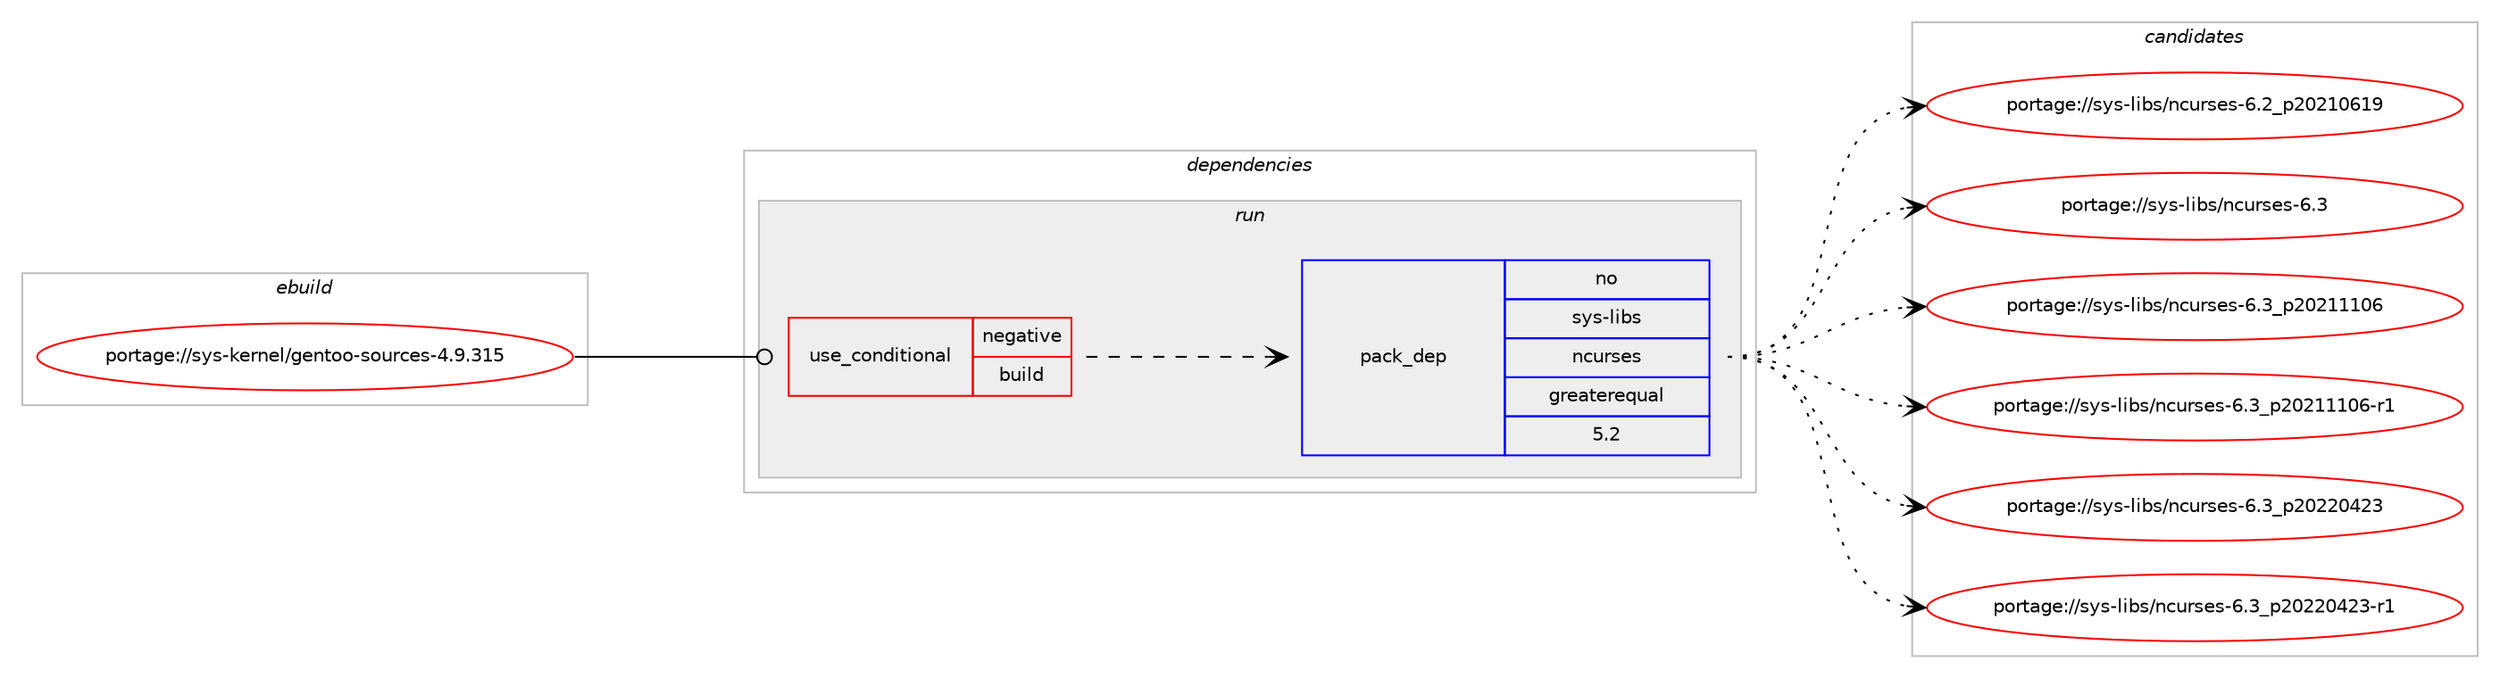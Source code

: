 digraph prolog {

# *************
# Graph options
# *************

newrank=true;
concentrate=true;
compound=true;
graph [rankdir=LR,fontname=Helvetica,fontsize=10,ranksep=1.5];#, ranksep=2.5, nodesep=0.2];
edge  [arrowhead=vee];
node  [fontname=Helvetica,fontsize=10];

# **********
# The ebuild
# **********

subgraph cluster_leftcol {
color=gray;
rank=same;
label=<<i>ebuild</i>>;
id [label="portage://sys-kernel/gentoo-sources-4.9.315", color=red, width=4, href="../sys-kernel/gentoo-sources-4.9.315.svg"];
}

# ****************
# The dependencies
# ****************

subgraph cluster_midcol {
color=gray;
label=<<i>dependencies</i>>;
subgraph cluster_compile {
fillcolor="#eeeeee";
style=filled;
label=<<i>compile</i>>;
}
subgraph cluster_compileandrun {
fillcolor="#eeeeee";
style=filled;
label=<<i>compile and run</i>>;
}
subgraph cluster_run {
fillcolor="#eeeeee";
style=filled;
label=<<i>run</i>>;
subgraph cond134 {
dependency1225 [label=<<TABLE BORDER="0" CELLBORDER="1" CELLSPACING="0" CELLPADDING="4"><TR><TD ROWSPAN="3" CELLPADDING="10">use_conditional</TD></TR><TR><TD>negative</TD></TR><TR><TD>build</TD></TR></TABLE>>, shape=none, color=red];
# *** BEGIN UNKNOWN DEPENDENCY TYPE (TODO) ***
# dependency1225 -> package_dependency(portage://sys-kernel/gentoo-sources-4.9.315,run,no,app-arch,cpio,none,[,,],[],[])
# *** END UNKNOWN DEPENDENCY TYPE (TODO) ***

# *** BEGIN UNKNOWN DEPENDENCY TYPE (TODO) ***
# dependency1225 -> package_dependency(portage://sys-kernel/gentoo-sources-4.9.315,run,no,dev-lang,perl,none,[,,],[],[])
# *** END UNKNOWN DEPENDENCY TYPE (TODO) ***

# *** BEGIN UNKNOWN DEPENDENCY TYPE (TODO) ***
# dependency1225 -> package_dependency(portage://sys-kernel/gentoo-sources-4.9.315,run,no,sys-devel,bc,none,[,,],[],[])
# *** END UNKNOWN DEPENDENCY TYPE (TODO) ***

# *** BEGIN UNKNOWN DEPENDENCY TYPE (TODO) ***
# dependency1225 -> package_dependency(portage://sys-kernel/gentoo-sources-4.9.315,run,no,sys-devel,bison,none,[,,],[],[])
# *** END UNKNOWN DEPENDENCY TYPE (TODO) ***

# *** BEGIN UNKNOWN DEPENDENCY TYPE (TODO) ***
# dependency1225 -> package_dependency(portage://sys-kernel/gentoo-sources-4.9.315,run,no,sys-devel,flex,none,[,,],[],[])
# *** END UNKNOWN DEPENDENCY TYPE (TODO) ***

# *** BEGIN UNKNOWN DEPENDENCY TYPE (TODO) ***
# dependency1225 -> package_dependency(portage://sys-kernel/gentoo-sources-4.9.315,run,no,sys-devel,make,none,[,,],[],[])
# *** END UNKNOWN DEPENDENCY TYPE (TODO) ***

subgraph pack1090 {
dependency1226 [label=<<TABLE BORDER="0" CELLBORDER="1" CELLSPACING="0" CELLPADDING="4" WIDTH="220"><TR><TD ROWSPAN="6" CELLPADDING="30">pack_dep</TD></TR><TR><TD WIDTH="110">no</TD></TR><TR><TD>sys-libs</TD></TR><TR><TD>ncurses</TD></TR><TR><TD>greaterequal</TD></TR><TR><TD>5.2</TD></TR></TABLE>>, shape=none, color=blue];
}
dependency1225:e -> dependency1226:w [weight=20,style="dashed",arrowhead="vee"];
# *** BEGIN UNKNOWN DEPENDENCY TYPE (TODO) ***
# dependency1225 -> package_dependency(portage://sys-kernel/gentoo-sources-4.9.315,run,no,virtual,libelf,none,[,,],[],[])
# *** END UNKNOWN DEPENDENCY TYPE (TODO) ***

# *** BEGIN UNKNOWN DEPENDENCY TYPE (TODO) ***
# dependency1225 -> package_dependency(portage://sys-kernel/gentoo-sources-4.9.315,run,no,virtual,pkgconfig,none,[,,],[],[])
# *** END UNKNOWN DEPENDENCY TYPE (TODO) ***

}
id:e -> dependency1225:w [weight=20,style="solid",arrowhead="odot"];
}
}

# **************
# The candidates
# **************

subgraph cluster_choices {
rank=same;
color=gray;
label=<<i>candidates</i>>;

subgraph choice1090 {
color=black;
nodesep=1;
choice1151211154510810598115471109911711411510111545544650951125048504948544957 [label="portage://sys-libs/ncurses-6.2_p20210619", color=red, width=4,href="../sys-libs/ncurses-6.2_p20210619.svg"];
choice1151211154510810598115471109911711411510111545544651 [label="portage://sys-libs/ncurses-6.3", color=red, width=4,href="../sys-libs/ncurses-6.3.svg"];
choice1151211154510810598115471109911711411510111545544651951125048504949494854 [label="portage://sys-libs/ncurses-6.3_p20211106", color=red, width=4,href="../sys-libs/ncurses-6.3_p20211106.svg"];
choice11512111545108105981154711099117114115101115455446519511250485049494948544511449 [label="portage://sys-libs/ncurses-6.3_p20211106-r1", color=red, width=4,href="../sys-libs/ncurses-6.3_p20211106-r1.svg"];
choice1151211154510810598115471109911711411510111545544651951125048505048525051 [label="portage://sys-libs/ncurses-6.3_p20220423", color=red, width=4,href="../sys-libs/ncurses-6.3_p20220423.svg"];
choice11512111545108105981154711099117114115101115455446519511250485050485250514511449 [label="portage://sys-libs/ncurses-6.3_p20220423-r1", color=red, width=4,href="../sys-libs/ncurses-6.3_p20220423-r1.svg"];
dependency1226:e -> choice1151211154510810598115471109911711411510111545544650951125048504948544957:w [style=dotted,weight="100"];
dependency1226:e -> choice1151211154510810598115471109911711411510111545544651:w [style=dotted,weight="100"];
dependency1226:e -> choice1151211154510810598115471109911711411510111545544651951125048504949494854:w [style=dotted,weight="100"];
dependency1226:e -> choice11512111545108105981154711099117114115101115455446519511250485049494948544511449:w [style=dotted,weight="100"];
dependency1226:e -> choice1151211154510810598115471109911711411510111545544651951125048505048525051:w [style=dotted,weight="100"];
dependency1226:e -> choice11512111545108105981154711099117114115101115455446519511250485050485250514511449:w [style=dotted,weight="100"];
}
}

}
